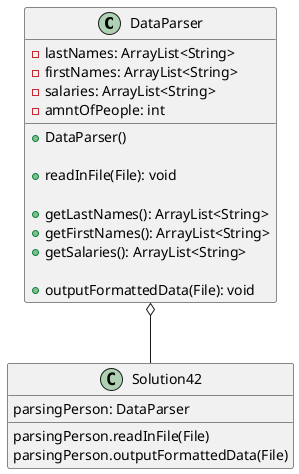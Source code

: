 /*
 *  UCF COP3330 Fall 2021 Assignment 4 Solutions
 *  Copyright 2021 first_name last_name
 */

@startuml
'https://plantuml.com/sequence-diagram

DataParser o-- Solution42

class Solution42 {
    parsingPerson: DataParser

    parsingPerson.readInFile(File)
    parsingPerson.outputFormattedData(File)
        'Creates DataParser Object and uses it to parse data
}

class DataParser {
    - lastNames: ArrayList<String>
    - firstNames: ArrayList<String>
    - salaries: ArrayList<String>
    - amntOfPeople: int

    + DataParser()
        'Initializes amount of people to 0

    + readInFile(File): void

    + getLastNames(): ArrayList<String>
    + getFirstNames(): ArrayList<String>
    + getSalaries(): ArrayList<String>

    + outputFormattedData(File): void
}

@enduml